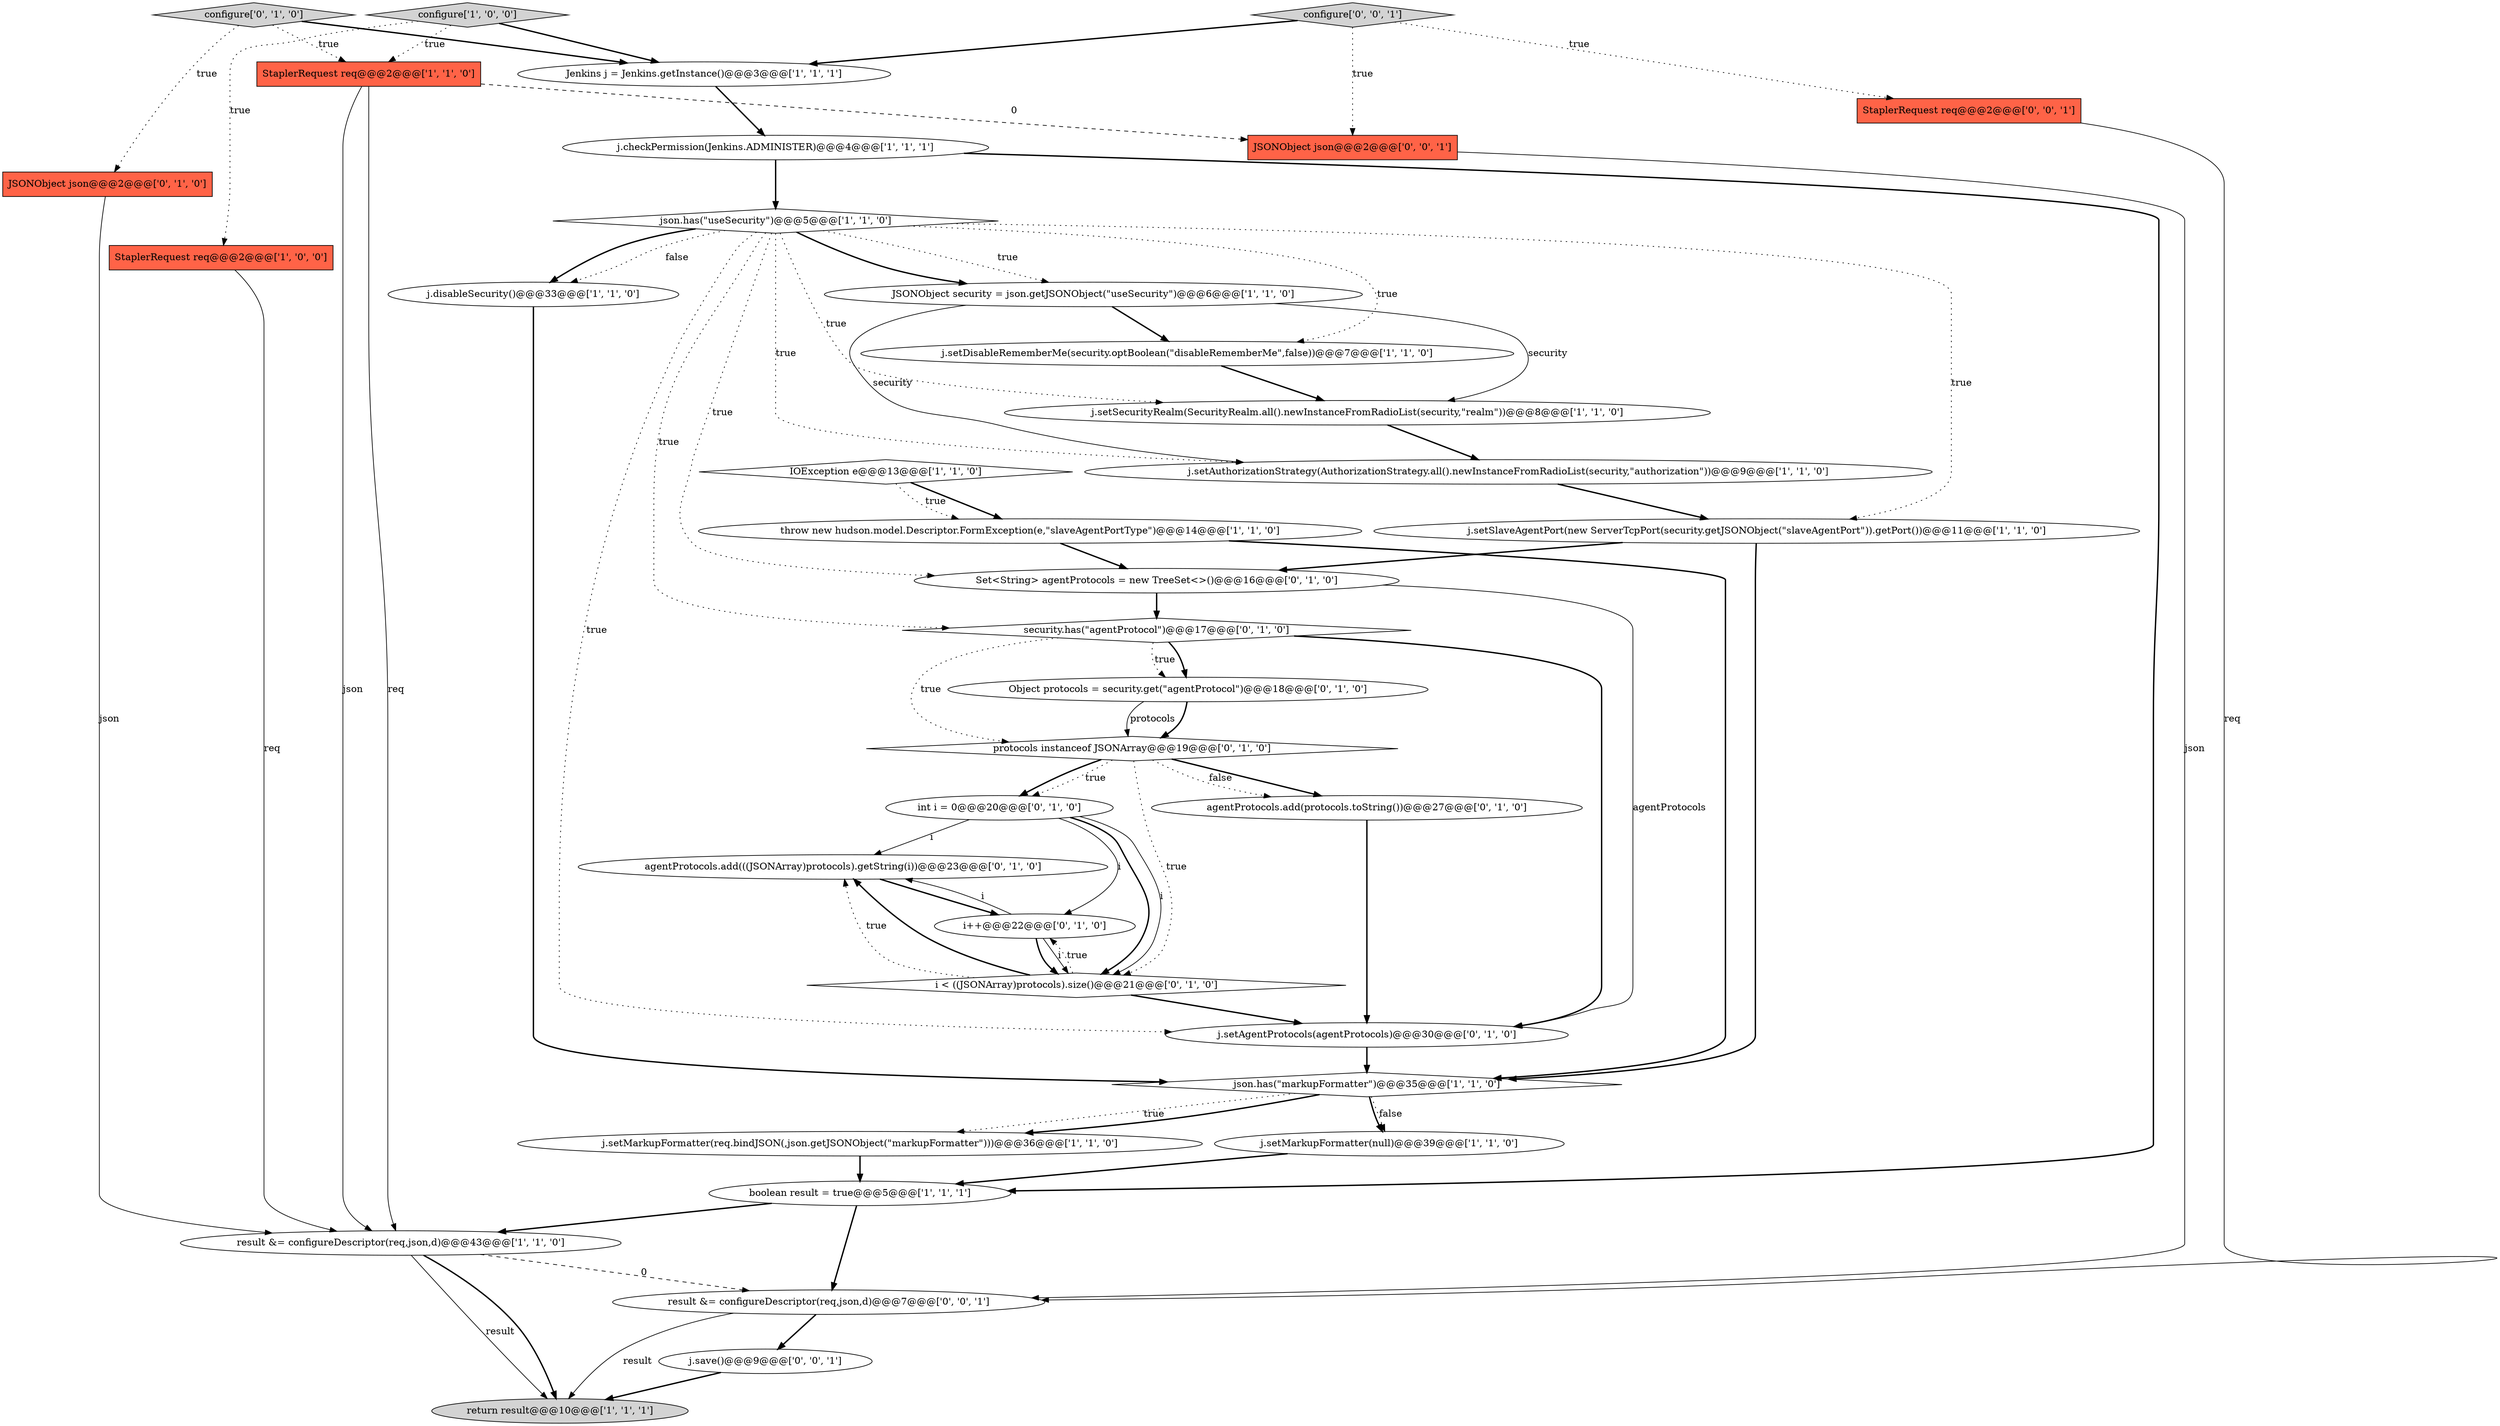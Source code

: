 digraph {
1 [style = filled, label = "json.has(\"markupFormatter\")@@@35@@@['1', '1', '0']", fillcolor = white, shape = diamond image = "AAA0AAABBB1BBB"];
5 [style = filled, label = "throw new hudson.model.Descriptor.FormException(e,\"slaveAgentPortType\")@@@14@@@['1', '1', '0']", fillcolor = white, shape = ellipse image = "AAA0AAABBB1BBB"];
21 [style = filled, label = "JSONObject json@@@2@@@['0', '1', '0']", fillcolor = tomato, shape = box image = "AAA0AAABBB2BBB"];
11 [style = filled, label = "boolean result = true@@@5@@@['1', '1', '1']", fillcolor = white, shape = ellipse image = "AAA0AAABBB1BBB"];
28 [style = filled, label = "protocols instanceof JSONArray@@@19@@@['0', '1', '0']", fillcolor = white, shape = diamond image = "AAA1AAABBB2BBB"];
9 [style = filled, label = "result &= configureDescriptor(req,json,d)@@@43@@@['1', '1', '0']", fillcolor = white, shape = ellipse image = "AAA0AAABBB1BBB"];
22 [style = filled, label = "agentProtocols.add(((JSONArray)protocols).getString(i))@@@23@@@['0', '1', '0']", fillcolor = white, shape = ellipse image = "AAA1AAABBB2BBB"];
20 [style = filled, label = "Object protocols = security.get(\"agentProtocol\")@@@18@@@['0', '1', '0']", fillcolor = white, shape = ellipse image = "AAA1AAABBB2BBB"];
19 [style = filled, label = "json.has(\"useSecurity\")@@@5@@@['1', '1', '0']", fillcolor = white, shape = diamond image = "AAA0AAABBB1BBB"];
0 [style = filled, label = "j.setMarkupFormatter(req.bindJSON(,json.getJSONObject(\"markupFormatter\")))@@@36@@@['1', '1', '0']", fillcolor = white, shape = ellipse image = "AAA0AAABBB1BBB"];
15 [style = filled, label = "j.checkPermission(Jenkins.ADMINISTER)@@@4@@@['1', '1', '1']", fillcolor = white, shape = ellipse image = "AAA0AAABBB1BBB"];
23 [style = filled, label = "i++@@@22@@@['0', '1', '0']", fillcolor = white, shape = ellipse image = "AAA1AAABBB2BBB"];
18 [style = filled, label = "StaplerRequest req@@@2@@@['1', '1', '0']", fillcolor = tomato, shape = box image = "AAA0AAABBB1BBB"];
34 [style = filled, label = "result &= configureDescriptor(req,json,d)@@@7@@@['0', '0', '1']", fillcolor = white, shape = ellipse image = "AAA0AAABBB3BBB"];
29 [style = filled, label = "j.setAgentProtocols(agentProtocols)@@@30@@@['0', '1', '0']", fillcolor = white, shape = ellipse image = "AAA1AAABBB2BBB"];
24 [style = filled, label = "int i = 0@@@20@@@['0', '1', '0']", fillcolor = white, shape = ellipse image = "AAA1AAABBB2BBB"];
3 [style = filled, label = "j.disableSecurity()@@@33@@@['1', '1', '0']", fillcolor = white, shape = ellipse image = "AAA0AAABBB1BBB"];
26 [style = filled, label = "security.has(\"agentProtocol\")@@@17@@@['0', '1', '0']", fillcolor = white, shape = diamond image = "AAA1AAABBB2BBB"];
13 [style = filled, label = "Jenkins j = Jenkins.getInstance()@@@3@@@['1', '1', '1']", fillcolor = white, shape = ellipse image = "AAA0AAABBB1BBB"];
36 [style = filled, label = "configure['0', '0', '1']", fillcolor = lightgray, shape = diamond image = "AAA0AAABBB3BBB"];
27 [style = filled, label = "configure['0', '1', '0']", fillcolor = lightgray, shape = diamond image = "AAA0AAABBB2BBB"];
31 [style = filled, label = "agentProtocols.add(protocols.toString())@@@27@@@['0', '1', '0']", fillcolor = white, shape = ellipse image = "AAA1AAABBB2BBB"];
7 [style = filled, label = "configure['1', '0', '0']", fillcolor = lightgray, shape = diamond image = "AAA0AAABBB1BBB"];
25 [style = filled, label = "i < ((JSONArray)protocols).size()@@@21@@@['0', '1', '0']", fillcolor = white, shape = diamond image = "AAA1AAABBB2BBB"];
17 [style = filled, label = "return result@@@10@@@['1', '1', '1']", fillcolor = lightgray, shape = ellipse image = "AAA0AAABBB1BBB"];
8 [style = filled, label = "j.setSlaveAgentPort(new ServerTcpPort(security.getJSONObject(\"slaveAgentPort\")).getPort())@@@11@@@['1', '1', '0']", fillcolor = white, shape = ellipse image = "AAA0AAABBB1BBB"];
30 [style = filled, label = "Set<String> agentProtocols = new TreeSet<>()@@@16@@@['0', '1', '0']", fillcolor = white, shape = ellipse image = "AAA1AAABBB2BBB"];
4 [style = filled, label = "JSONObject security = json.getJSONObject(\"useSecurity\")@@@6@@@['1', '1', '0']", fillcolor = white, shape = ellipse image = "AAA0AAABBB1BBB"];
10 [style = filled, label = "j.setDisableRememberMe(security.optBoolean(\"disableRememberMe\",false))@@@7@@@['1', '1', '0']", fillcolor = white, shape = ellipse image = "AAA0AAABBB1BBB"];
35 [style = filled, label = "j.save()@@@9@@@['0', '0', '1']", fillcolor = white, shape = ellipse image = "AAA0AAABBB3BBB"];
2 [style = filled, label = "j.setSecurityRealm(SecurityRealm.all().newInstanceFromRadioList(security,\"realm\"))@@@8@@@['1', '1', '0']", fillcolor = white, shape = ellipse image = "AAA0AAABBB1BBB"];
14 [style = filled, label = "IOException e@@@13@@@['1', '1', '0']", fillcolor = white, shape = diamond image = "AAA0AAABBB1BBB"];
12 [style = filled, label = "StaplerRequest req@@@2@@@['1', '0', '0']", fillcolor = tomato, shape = box image = "AAA0AAABBB1BBB"];
32 [style = filled, label = "StaplerRequest req@@@2@@@['0', '0', '1']", fillcolor = tomato, shape = box image = "AAA0AAABBB3BBB"];
16 [style = filled, label = "j.setAuthorizationStrategy(AuthorizationStrategy.all().newInstanceFromRadioList(security,\"authorization\"))@@@9@@@['1', '1', '0']", fillcolor = white, shape = ellipse image = "AAA0AAABBB1BBB"];
33 [style = filled, label = "JSONObject json@@@2@@@['0', '0', '1']", fillcolor = tomato, shape = box image = "AAA0AAABBB3BBB"];
6 [style = filled, label = "j.setMarkupFormatter(null)@@@39@@@['1', '1', '0']", fillcolor = white, shape = ellipse image = "AAA0AAABBB1BBB"];
11->34 [style = bold, label=""];
19->3 [style = bold, label=""];
14->5 [style = bold, label=""];
28->31 [style = bold, label=""];
27->18 [style = dotted, label="true"];
7->18 [style = dotted, label="true"];
30->26 [style = bold, label=""];
13->15 [style = bold, label=""];
25->29 [style = bold, label=""];
23->25 [style = bold, label=""];
10->2 [style = bold, label=""];
18->9 [style = solid, label="req"];
35->17 [style = bold, label=""];
26->28 [style = dotted, label="true"];
14->5 [style = dotted, label="true"];
1->0 [style = dotted, label="true"];
27->13 [style = bold, label=""];
36->32 [style = dotted, label="true"];
5->1 [style = bold, label=""];
6->11 [style = bold, label=""];
26->20 [style = bold, label=""];
7->12 [style = dotted, label="true"];
23->22 [style = solid, label="i"];
16->8 [style = bold, label=""];
18->9 [style = solid, label="json"];
15->19 [style = bold, label=""];
32->34 [style = solid, label="req"];
11->9 [style = bold, label=""];
27->21 [style = dotted, label="true"];
19->10 [style = dotted, label="true"];
25->22 [style = dotted, label="true"];
1->6 [style = bold, label=""];
33->34 [style = solid, label="json"];
0->11 [style = bold, label=""];
19->8 [style = dotted, label="true"];
23->25 [style = solid, label="i"];
21->9 [style = solid, label="json"];
3->1 [style = bold, label=""];
19->4 [style = dotted, label="true"];
30->29 [style = solid, label="agentProtocols"];
8->1 [style = bold, label=""];
7->13 [style = bold, label=""];
19->16 [style = dotted, label="true"];
24->22 [style = solid, label="i"];
28->24 [style = bold, label=""];
19->2 [style = dotted, label="true"];
28->25 [style = dotted, label="true"];
9->34 [style = dashed, label="0"];
15->11 [style = bold, label=""];
9->17 [style = solid, label="result"];
5->30 [style = bold, label=""];
9->17 [style = bold, label=""];
36->13 [style = bold, label=""];
19->29 [style = dotted, label="true"];
36->33 [style = dotted, label="true"];
20->28 [style = bold, label=""];
19->4 [style = bold, label=""];
4->10 [style = bold, label=""];
1->6 [style = dotted, label="false"];
2->16 [style = bold, label=""];
18->33 [style = dashed, label="0"];
24->25 [style = bold, label=""];
34->17 [style = solid, label="result"];
34->35 [style = bold, label=""];
22->23 [style = bold, label=""];
31->29 [style = bold, label=""];
8->30 [style = bold, label=""];
29->1 [style = bold, label=""];
19->30 [style = dotted, label="true"];
24->23 [style = solid, label="i"];
26->20 [style = dotted, label="true"];
28->31 [style = dotted, label="false"];
4->2 [style = solid, label="security"];
25->22 [style = bold, label=""];
24->25 [style = solid, label="i"];
12->9 [style = solid, label="req"];
26->29 [style = bold, label=""];
19->26 [style = dotted, label="true"];
28->24 [style = dotted, label="true"];
25->23 [style = dotted, label="true"];
19->3 [style = dotted, label="false"];
4->16 [style = solid, label="security"];
1->0 [style = bold, label=""];
20->28 [style = solid, label="protocols"];
}

